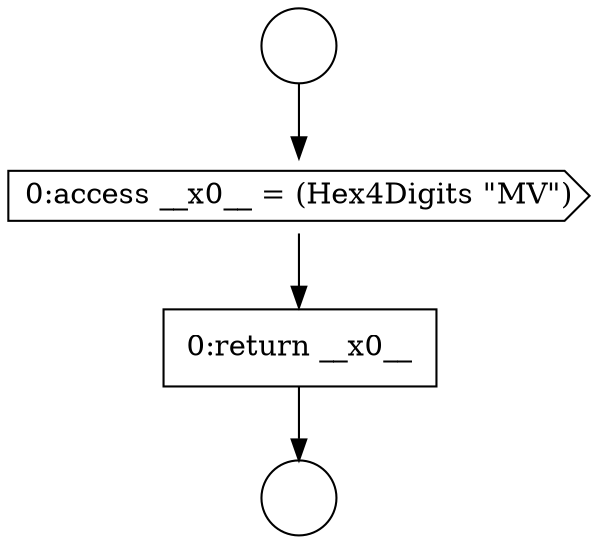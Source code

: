 digraph {
  node14598 [shape=circle label=" " color="black" fillcolor="white" style=filled]
  node14600 [shape=cds, label=<<font color="black">0:access __x0__ = (Hex4Digits &quot;MV&quot;)</font>> color="black" fillcolor="white" style=filled]
  node14601 [shape=none, margin=0, label=<<font color="black">
    <table border="0" cellborder="1" cellspacing="0" cellpadding="10">
      <tr><td align="left">0:return __x0__</td></tr>
    </table>
  </font>> color="black" fillcolor="white" style=filled]
  node14599 [shape=circle label=" " color="black" fillcolor="white" style=filled]
  node14598 -> node14600 [ color="black"]
  node14600 -> node14601 [ color="black"]
  node14601 -> node14599 [ color="black"]
}

